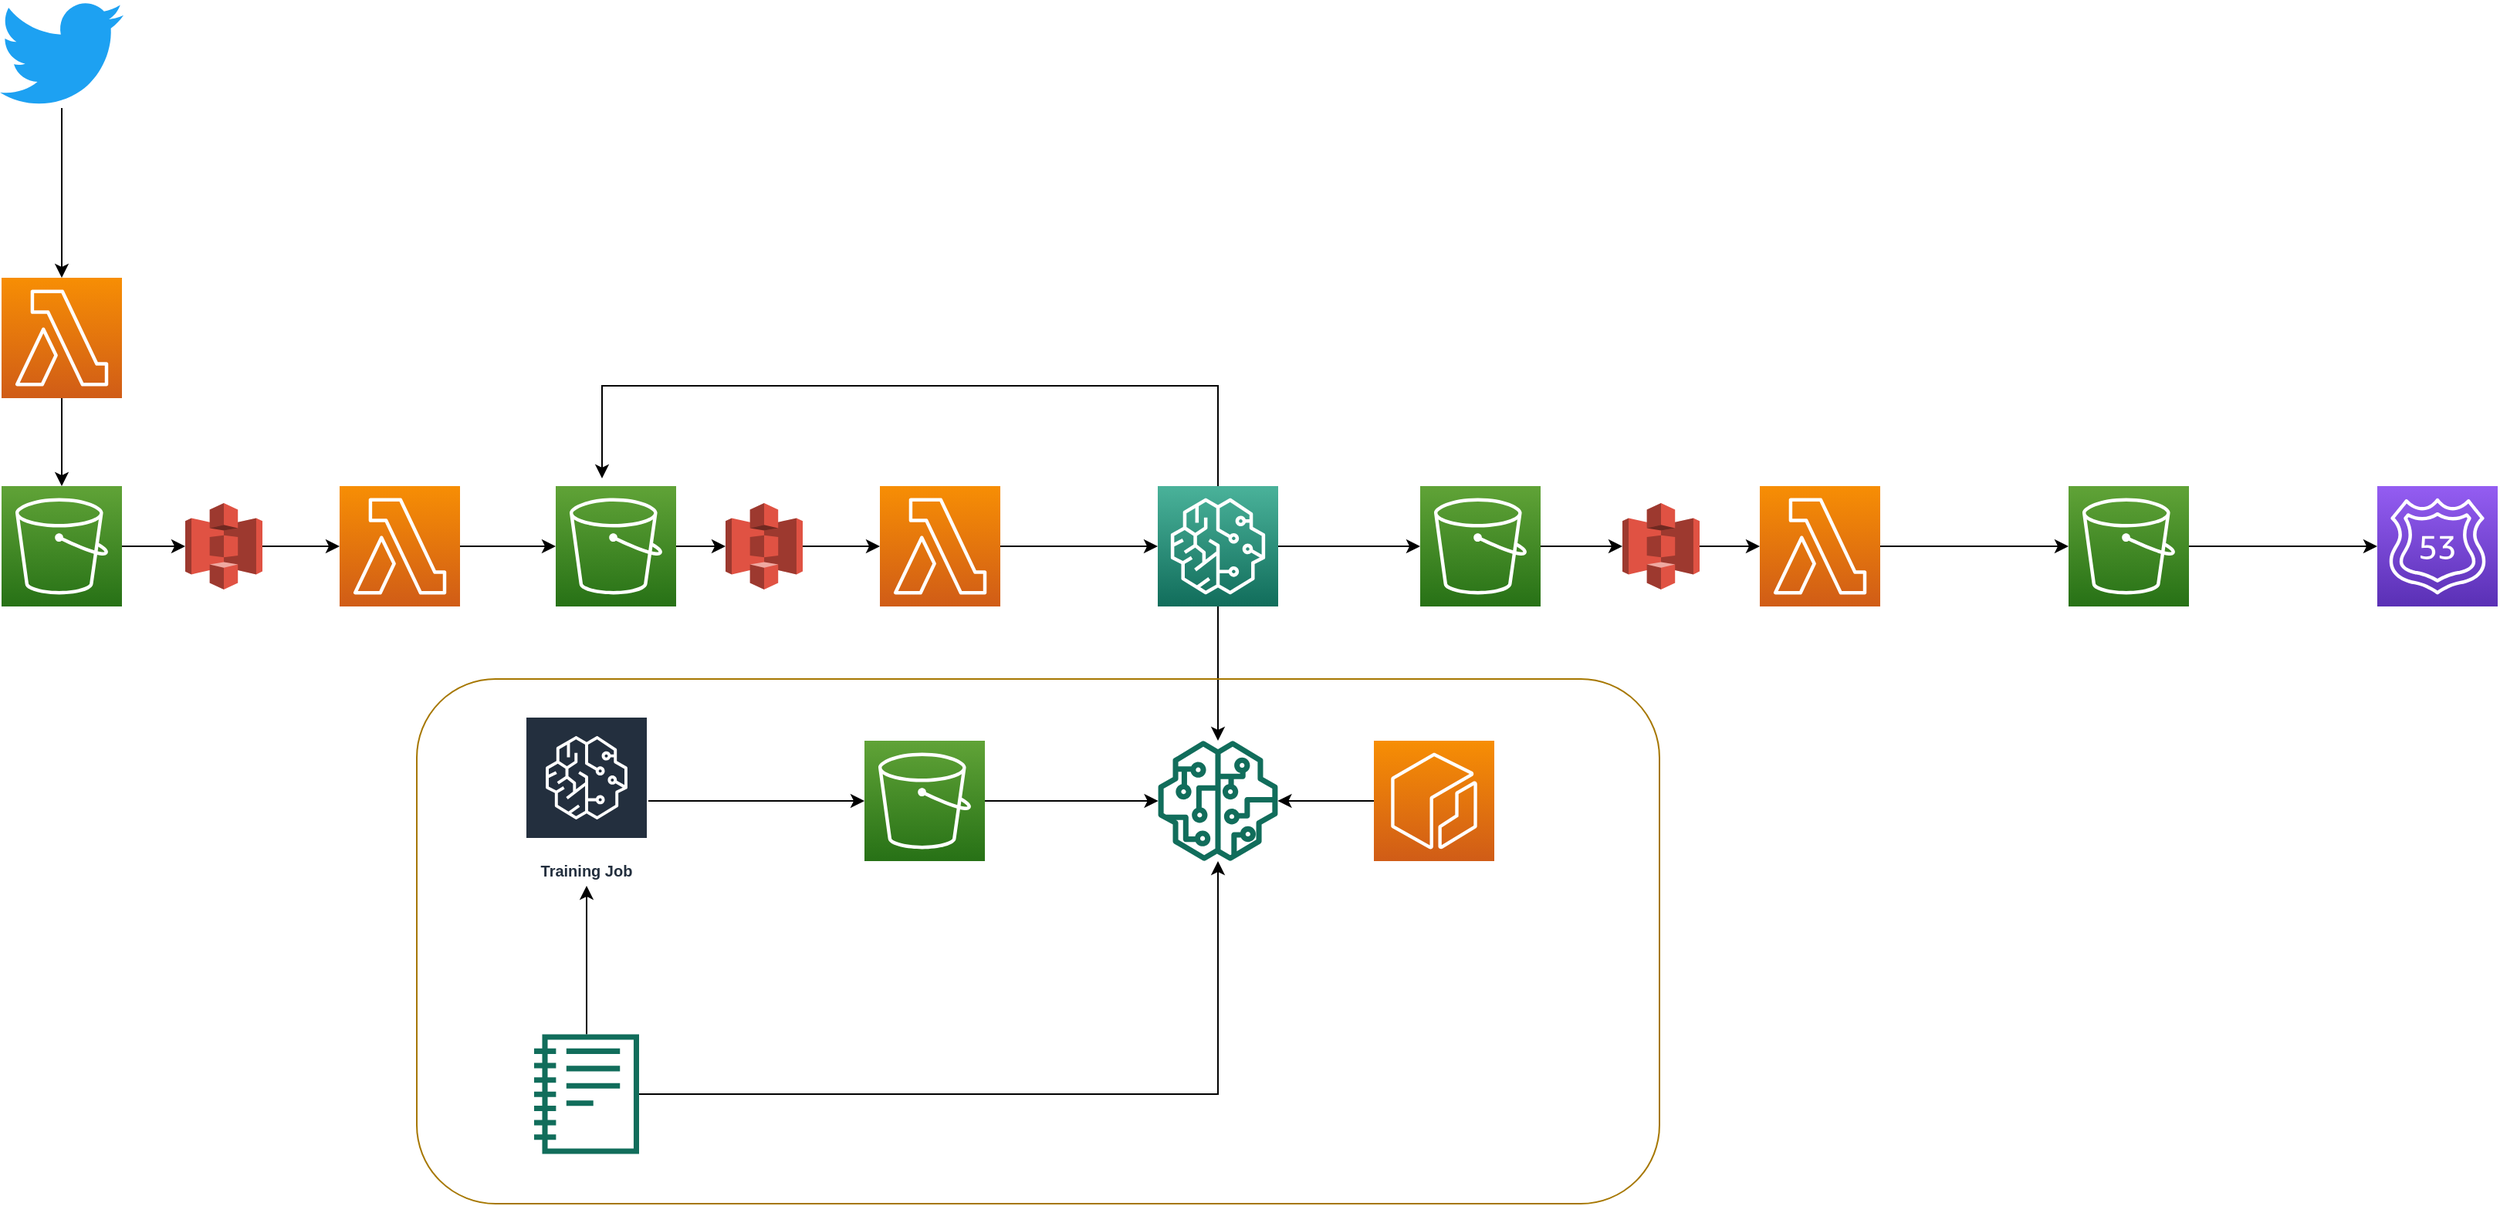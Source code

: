 <mxfile version="14.1.8" type="device"><diagram id="0Lro_1txlhUF00G6qjsJ" name="Page-1"><mxGraphModel dx="1656" dy="971" grid="1" gridSize="10" guides="1" tooltips="1" connect="1" arrows="1" fold="1" page="1" pageScale="1" pageWidth="1169" pageHeight="827" math="0" shadow="0"><root><mxCell id="0"/><mxCell id="1" parent="0"/><mxCell id="-ZKczc-4mBZlZ7r-YlQA-6" style="edgeStyle=orthogonalEdgeStyle;rounded=0;orthogonalLoop=1;jettySize=auto;html=1;" edge="1" parent="1" source="-ZKczc-4mBZlZ7r-YlQA-1" target="-ZKczc-4mBZlZ7r-YlQA-5"><mxGeometry relative="1" as="geometry"/></mxCell><mxCell id="-ZKczc-4mBZlZ7r-YlQA-1" value="" style="outlineConnect=0;fontColor=#232F3E;gradientColor=#F78E04;gradientDirection=north;fillColor=#D05C17;strokeColor=#ffffff;dashed=0;verticalLabelPosition=bottom;verticalAlign=top;align=center;html=1;fontSize=12;fontStyle=0;aspect=fixed;shape=mxgraph.aws4.resourceIcon;resIcon=mxgraph.aws4.lambda;" vertex="1" parent="1"><mxGeometry x="181" y="280" width="78" height="78" as="geometry"/></mxCell><mxCell id="-ZKczc-4mBZlZ7r-YlQA-4" style="edgeStyle=orthogonalEdgeStyle;rounded=0;orthogonalLoop=1;jettySize=auto;html=1;" edge="1" parent="1" source="-ZKczc-4mBZlZ7r-YlQA-2" target="-ZKczc-4mBZlZ7r-YlQA-1"><mxGeometry relative="1" as="geometry"/></mxCell><mxCell id="-ZKczc-4mBZlZ7r-YlQA-2" value="" style="dashed=0;outlineConnect=0;html=1;align=center;labelPosition=center;verticalLabelPosition=bottom;verticalAlign=top;shape=mxgraph.weblogos.twitter;fillColor=#1DA1F2;strokeColor=none" vertex="1" parent="1"><mxGeometry x="180" y="100" width="80" height="70" as="geometry"/></mxCell><mxCell id="-ZKczc-4mBZlZ7r-YlQA-9" style="edgeStyle=orthogonalEdgeStyle;rounded=0;orthogonalLoop=1;jettySize=auto;html=1;" edge="1" parent="1" source="-ZKczc-4mBZlZ7r-YlQA-11" target="-ZKczc-4mBZlZ7r-YlQA-7"><mxGeometry relative="1" as="geometry"/></mxCell><mxCell id="-ZKczc-4mBZlZ7r-YlQA-5" value="" style="outlineConnect=0;fontColor=#232F3E;gradientColor=#60A337;gradientDirection=north;fillColor=#277116;strokeColor=#ffffff;dashed=0;verticalLabelPosition=bottom;verticalAlign=top;align=center;html=1;fontSize=12;fontStyle=0;aspect=fixed;shape=mxgraph.aws4.resourceIcon;resIcon=mxgraph.aws4.s3;" vertex="1" parent="1"><mxGeometry x="181" y="415" width="78" height="78" as="geometry"/></mxCell><mxCell id="-ZKczc-4mBZlZ7r-YlQA-13" style="edgeStyle=orthogonalEdgeStyle;rounded=0;orthogonalLoop=1;jettySize=auto;html=1;" edge="1" parent="1" source="-ZKczc-4mBZlZ7r-YlQA-7" target="-ZKczc-4mBZlZ7r-YlQA-10"><mxGeometry relative="1" as="geometry"/></mxCell><mxCell id="-ZKczc-4mBZlZ7r-YlQA-7" value="" style="outlineConnect=0;fontColor=#232F3E;gradientColor=#F78E04;gradientDirection=north;fillColor=#D05C17;strokeColor=#ffffff;dashed=0;verticalLabelPosition=bottom;verticalAlign=top;align=center;html=1;fontSize=12;fontStyle=0;aspect=fixed;shape=mxgraph.aws4.resourceIcon;resIcon=mxgraph.aws4.lambda;" vertex="1" parent="1"><mxGeometry x="400" y="415" width="78" height="78" as="geometry"/></mxCell><mxCell id="-ZKczc-4mBZlZ7r-YlQA-15" style="edgeStyle=orthogonalEdgeStyle;rounded=0;orthogonalLoop=1;jettySize=auto;html=1;" edge="1" parent="1" source="-ZKczc-4mBZlZ7r-YlQA-16" target="-ZKczc-4mBZlZ7r-YlQA-14"><mxGeometry relative="1" as="geometry"/></mxCell><mxCell id="-ZKczc-4mBZlZ7r-YlQA-10" value="" style="outlineConnect=0;fontColor=#232F3E;gradientColor=#60A337;gradientDirection=north;fillColor=#277116;strokeColor=#ffffff;dashed=0;verticalLabelPosition=bottom;verticalAlign=top;align=center;html=1;fontSize=12;fontStyle=0;aspect=fixed;shape=mxgraph.aws4.resourceIcon;resIcon=mxgraph.aws4.s3;" vertex="1" parent="1"><mxGeometry x="540" y="415" width="78" height="78" as="geometry"/></mxCell><mxCell id="-ZKczc-4mBZlZ7r-YlQA-11" value="" style="outlineConnect=0;dashed=0;verticalLabelPosition=bottom;verticalAlign=top;align=center;html=1;shape=mxgraph.aws3.s3;fillColor=#E05243;gradientColor=none;" vertex="1" parent="1"><mxGeometry x="300" y="426" width="50" height="56" as="geometry"/></mxCell><mxCell id="-ZKczc-4mBZlZ7r-YlQA-12" style="edgeStyle=orthogonalEdgeStyle;rounded=0;orthogonalLoop=1;jettySize=auto;html=1;" edge="1" parent="1" source="-ZKczc-4mBZlZ7r-YlQA-5" target="-ZKczc-4mBZlZ7r-YlQA-11"><mxGeometry relative="1" as="geometry"><mxPoint x="259" y="454" as="sourcePoint"/><mxPoint x="400" y="454" as="targetPoint"/></mxGeometry></mxCell><mxCell id="-ZKczc-4mBZlZ7r-YlQA-19" style="edgeStyle=orthogonalEdgeStyle;rounded=0;orthogonalLoop=1;jettySize=auto;html=1;" edge="1" parent="1" source="-ZKczc-4mBZlZ7r-YlQA-14" target="-ZKczc-4mBZlZ7r-YlQA-18"><mxGeometry relative="1" as="geometry"/></mxCell><mxCell id="-ZKczc-4mBZlZ7r-YlQA-14" value="" style="outlineConnect=0;fontColor=#232F3E;gradientColor=#F78E04;gradientDirection=north;fillColor=#D05C17;strokeColor=#ffffff;dashed=0;verticalLabelPosition=bottom;verticalAlign=top;align=center;html=1;fontSize=12;fontStyle=0;aspect=fixed;shape=mxgraph.aws4.resourceIcon;resIcon=mxgraph.aws4.lambda;" vertex="1" parent="1"><mxGeometry x="750" y="415" width="78" height="78" as="geometry"/></mxCell><mxCell id="-ZKczc-4mBZlZ7r-YlQA-16" value="" style="outlineConnect=0;dashed=0;verticalLabelPosition=bottom;verticalAlign=top;align=center;html=1;shape=mxgraph.aws3.s3;fillColor=#E05243;gradientColor=none;" vertex="1" parent="1"><mxGeometry x="650" y="426" width="50" height="56" as="geometry"/></mxCell><mxCell id="-ZKczc-4mBZlZ7r-YlQA-17" style="edgeStyle=orthogonalEdgeStyle;rounded=0;orthogonalLoop=1;jettySize=auto;html=1;" edge="1" parent="1" source="-ZKczc-4mBZlZ7r-YlQA-10" target="-ZKczc-4mBZlZ7r-YlQA-16"><mxGeometry relative="1" as="geometry"><mxPoint x="618" y="454" as="sourcePoint"/><mxPoint x="710" y="454" as="targetPoint"/></mxGeometry></mxCell><mxCell id="-ZKczc-4mBZlZ7r-YlQA-38" style="edgeStyle=orthogonalEdgeStyle;rounded=0;orthogonalLoop=1;jettySize=auto;html=1;" edge="1" parent="1" source="-ZKczc-4mBZlZ7r-YlQA-18" target="-ZKczc-4mBZlZ7r-YlQA-20"><mxGeometry relative="1" as="geometry"><mxPoint x="1050" y="454" as="targetPoint"/></mxGeometry></mxCell><mxCell id="-ZKczc-4mBZlZ7r-YlQA-39" style="edgeStyle=orthogonalEdgeStyle;rounded=0;orthogonalLoop=1;jettySize=auto;html=1;" edge="1" parent="1" source="-ZKczc-4mBZlZ7r-YlQA-18"><mxGeometry relative="1" as="geometry"><mxPoint x="570" y="410" as="targetPoint"/><Array as="points"><mxPoint x="969" y="350"/><mxPoint x="570" y="350"/></Array></mxGeometry></mxCell><mxCell id="-ZKczc-4mBZlZ7r-YlQA-41" style="edgeStyle=orthogonalEdgeStyle;rounded=0;orthogonalLoop=1;jettySize=auto;html=1;" edge="1" parent="1" source="-ZKczc-4mBZlZ7r-YlQA-18" target="-ZKczc-4mBZlZ7r-YlQA-40"><mxGeometry relative="1" as="geometry"/></mxCell><mxCell id="-ZKczc-4mBZlZ7r-YlQA-18" value="" style="outlineConnect=0;fontColor=#232F3E;gradientColor=#4AB29A;gradientDirection=north;fillColor=#116D5B;strokeColor=#ffffff;dashed=0;verticalLabelPosition=bottom;verticalAlign=top;align=center;html=1;fontSize=12;fontStyle=0;aspect=fixed;shape=mxgraph.aws4.resourceIcon;resIcon=mxgraph.aws4.sagemaker;" vertex="1" parent="1"><mxGeometry x="930" y="415" width="78" height="78" as="geometry"/></mxCell><mxCell id="-ZKczc-4mBZlZ7r-YlQA-20" value="" style="outlineConnect=0;fontColor=#232F3E;gradientColor=none;fillColor=#116D5B;strokeColor=none;dashed=0;verticalLabelPosition=bottom;verticalAlign=top;align=center;html=1;fontSize=12;fontStyle=0;aspect=fixed;pointerEvents=1;shape=mxgraph.aws4.sagemaker_model;" vertex="1" parent="1"><mxGeometry x="930" y="580" width="78" height="78" as="geometry"/></mxCell><mxCell id="-ZKczc-4mBZlZ7r-YlQA-31" style="edgeStyle=orthogonalEdgeStyle;rounded=0;orthogonalLoop=1;jettySize=auto;html=1;" edge="1" parent="1" source="-ZKczc-4mBZlZ7r-YlQA-24" target="-ZKczc-4mBZlZ7r-YlQA-20"><mxGeometry relative="1" as="geometry"/></mxCell><mxCell id="-ZKczc-4mBZlZ7r-YlQA-24" value="" style="outlineConnect=0;fontColor=#232F3E;gradientColor=#60A337;gradientDirection=north;fillColor=#277116;strokeColor=#ffffff;dashed=0;verticalLabelPosition=bottom;verticalAlign=top;align=center;html=1;fontSize=12;fontStyle=0;aspect=fixed;shape=mxgraph.aws4.resourceIcon;resIcon=mxgraph.aws4.s3;" vertex="1" parent="1"><mxGeometry x="740" y="580" width="78" height="78" as="geometry"/></mxCell><mxCell id="-ZKczc-4mBZlZ7r-YlQA-27" style="edgeStyle=orthogonalEdgeStyle;rounded=0;orthogonalLoop=1;jettySize=auto;html=1;" edge="1" parent="1" source="-ZKczc-4mBZlZ7r-YlQA-26" target="-ZKczc-4mBZlZ7r-YlQA-20"><mxGeometry relative="1" as="geometry"/></mxCell><mxCell id="-ZKczc-4mBZlZ7r-YlQA-26" value="" style="outlineConnect=0;fontColor=#232F3E;gradientColor=#F78E04;gradientDirection=north;fillColor=#D05C17;strokeColor=#ffffff;dashed=0;verticalLabelPosition=bottom;verticalAlign=top;align=center;html=1;fontSize=12;fontStyle=0;aspect=fixed;shape=mxgraph.aws4.resourceIcon;resIcon=mxgraph.aws4.ecr;" vertex="1" parent="1"><mxGeometry x="1070" y="580" width="78" height="78" as="geometry"/></mxCell><mxCell id="-ZKczc-4mBZlZ7r-YlQA-35" style="edgeStyle=orthogonalEdgeStyle;rounded=0;orthogonalLoop=1;jettySize=auto;html=1;" edge="1" parent="1" source="-ZKczc-4mBZlZ7r-YlQA-29" target="-ZKczc-4mBZlZ7r-YlQA-24"><mxGeometry relative="1" as="geometry"/></mxCell><mxCell id="-ZKczc-4mBZlZ7r-YlQA-29" value="Training Job" style="outlineConnect=0;fontColor=#232F3E;gradientColor=none;strokeColor=#ffffff;fillColor=#232F3E;dashed=0;verticalLabelPosition=middle;verticalAlign=bottom;align=center;html=1;whiteSpace=wrap;fontSize=10;fontStyle=1;spacing=3;shape=mxgraph.aws4.productIcon;prIcon=mxgraph.aws4.sagemaker;" vertex="1" parent="1"><mxGeometry x="520" y="564" width="80" height="110" as="geometry"/></mxCell><mxCell id="-ZKczc-4mBZlZ7r-YlQA-34" style="edgeStyle=orthogonalEdgeStyle;rounded=0;orthogonalLoop=1;jettySize=auto;html=1;" edge="1" parent="1" source="-ZKczc-4mBZlZ7r-YlQA-33" target="-ZKczc-4mBZlZ7r-YlQA-29"><mxGeometry relative="1" as="geometry"/></mxCell><mxCell id="-ZKczc-4mBZlZ7r-YlQA-36" style="edgeStyle=orthogonalEdgeStyle;rounded=0;orthogonalLoop=1;jettySize=auto;html=1;" edge="1" parent="1" source="-ZKczc-4mBZlZ7r-YlQA-33" target="-ZKczc-4mBZlZ7r-YlQA-20"><mxGeometry relative="1" as="geometry"/></mxCell><mxCell id="-ZKczc-4mBZlZ7r-YlQA-33" value="" style="outlineConnect=0;fontColor=#232F3E;gradientColor=none;fillColor=#116D5B;strokeColor=none;dashed=0;verticalLabelPosition=bottom;verticalAlign=top;align=center;html=1;fontSize=12;fontStyle=0;aspect=fixed;pointerEvents=1;shape=mxgraph.aws4.sagemaker_notebook;" vertex="1" parent="1"><mxGeometry x="526" y="770" width="68" height="78" as="geometry"/></mxCell><mxCell id="-ZKczc-4mBZlZ7r-YlQA-37" value="" style="rounded=1;whiteSpace=wrap;html=1;strokeColor=#A67700;fillColor=none;" vertex="1" parent="1"><mxGeometry x="450" y="540" width="805" height="340" as="geometry"/></mxCell><mxCell id="-ZKczc-4mBZlZ7r-YlQA-43" style="edgeStyle=orthogonalEdgeStyle;rounded=0;orthogonalLoop=1;jettySize=auto;html=1;" edge="1" parent="1" source="-ZKczc-4mBZlZ7r-YlQA-48" target="-ZKczc-4mBZlZ7r-YlQA-42"><mxGeometry relative="1" as="geometry"/></mxCell><mxCell id="-ZKczc-4mBZlZ7r-YlQA-40" value="" style="outlineConnect=0;fontColor=#232F3E;gradientColor=#60A337;gradientDirection=north;fillColor=#277116;strokeColor=#ffffff;dashed=0;verticalLabelPosition=bottom;verticalAlign=top;align=center;html=1;fontSize=12;fontStyle=0;aspect=fixed;shape=mxgraph.aws4.resourceIcon;resIcon=mxgraph.aws4.s3;" vertex="1" parent="1"><mxGeometry x="1100" y="415" width="78" height="78" as="geometry"/></mxCell><mxCell id="-ZKczc-4mBZlZ7r-YlQA-45" style="edgeStyle=orthogonalEdgeStyle;rounded=0;orthogonalLoop=1;jettySize=auto;html=1;" edge="1" parent="1" source="-ZKczc-4mBZlZ7r-YlQA-42" target="-ZKczc-4mBZlZ7r-YlQA-44"><mxGeometry relative="1" as="geometry"/></mxCell><mxCell id="-ZKczc-4mBZlZ7r-YlQA-42" value="" style="outlineConnect=0;fontColor=#232F3E;gradientColor=#F78E04;gradientDirection=north;fillColor=#D05C17;strokeColor=#ffffff;dashed=0;verticalLabelPosition=bottom;verticalAlign=top;align=center;html=1;fontSize=12;fontStyle=0;aspect=fixed;shape=mxgraph.aws4.resourceIcon;resIcon=mxgraph.aws4.lambda;" vertex="1" parent="1"><mxGeometry x="1320" y="415" width="78" height="78" as="geometry"/></mxCell><mxCell id="-ZKczc-4mBZlZ7r-YlQA-47" style="edgeStyle=orthogonalEdgeStyle;rounded=0;orthogonalLoop=1;jettySize=auto;html=1;" edge="1" parent="1" source="-ZKczc-4mBZlZ7r-YlQA-44" target="-ZKczc-4mBZlZ7r-YlQA-46"><mxGeometry relative="1" as="geometry"/></mxCell><mxCell id="-ZKczc-4mBZlZ7r-YlQA-44" value="" style="outlineConnect=0;fontColor=#232F3E;gradientColor=#60A337;gradientDirection=north;fillColor=#277116;strokeColor=#ffffff;dashed=0;verticalLabelPosition=bottom;verticalAlign=top;align=center;html=1;fontSize=12;fontStyle=0;aspect=fixed;shape=mxgraph.aws4.resourceIcon;resIcon=mxgraph.aws4.s3;" vertex="1" parent="1"><mxGeometry x="1520" y="415" width="78" height="78" as="geometry"/></mxCell><mxCell id="-ZKczc-4mBZlZ7r-YlQA-46" value="" style="outlineConnect=0;fontColor=#232F3E;gradientColor=#945DF2;gradientDirection=north;fillColor=#5A30B5;strokeColor=#ffffff;dashed=0;verticalLabelPosition=bottom;verticalAlign=top;align=center;html=1;fontSize=12;fontStyle=0;aspect=fixed;shape=mxgraph.aws4.resourceIcon;resIcon=mxgraph.aws4.route_53;" vertex="1" parent="1"><mxGeometry x="1720" y="415" width="78" height="78" as="geometry"/></mxCell><mxCell id="-ZKczc-4mBZlZ7r-YlQA-48" value="" style="outlineConnect=0;dashed=0;verticalLabelPosition=bottom;verticalAlign=top;align=center;html=1;shape=mxgraph.aws3.s3;fillColor=#E05243;gradientColor=none;" vertex="1" parent="1"><mxGeometry x="1231" y="426" width="50" height="56" as="geometry"/></mxCell><mxCell id="-ZKczc-4mBZlZ7r-YlQA-49" style="edgeStyle=orthogonalEdgeStyle;rounded=0;orthogonalLoop=1;jettySize=auto;html=1;" edge="1" parent="1" source="-ZKczc-4mBZlZ7r-YlQA-40" target="-ZKczc-4mBZlZ7r-YlQA-48"><mxGeometry relative="1" as="geometry"><mxPoint x="1208" y="454" as="sourcePoint"/><mxPoint x="1320" y="454" as="targetPoint"/></mxGeometry></mxCell></root></mxGraphModel></diagram></mxfile>